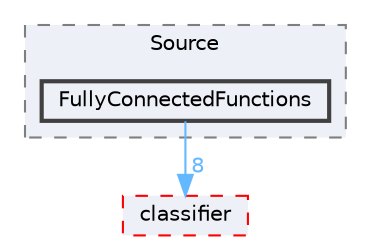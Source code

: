 digraph "Face_Access_inferencing/src/edge-impulse-sdk/CMSIS/NN/Source/FullyConnectedFunctions"
{
 // LATEX_PDF_SIZE
  bgcolor="transparent";
  edge [fontname=Helvetica,fontsize=10,labelfontname=Helvetica,labelfontsize=10];
  node [fontname=Helvetica,fontsize=10,shape=box,height=0.2,width=0.4];
  compound=true
  subgraph clusterdir_9eb74fd60140a783a426b4fdae9534ae {
    graph [ bgcolor="#edf0f7", pencolor="grey50", label="Source", fontname=Helvetica,fontsize=10 style="filled,dashed", URL="dir_9eb74fd60140a783a426b4fdae9534ae.html",tooltip=""]
  dir_43364179c9d11c0f4ff8149a71d39771 [label="FullyConnectedFunctions", fillcolor="#edf0f7", color="grey25", style="filled,bold", URL="dir_43364179c9d11c0f4ff8149a71d39771.html",tooltip=""];
  }
  dir_23fbe5a3fb0933f31748c7066d658296 [label="classifier", fillcolor="#edf0f7", color="red", style="filled,dashed", URL="dir_23fbe5a3fb0933f31748c7066d658296.html",tooltip=""];
  dir_43364179c9d11c0f4ff8149a71d39771->dir_23fbe5a3fb0933f31748c7066d658296 [headlabel="8", labeldistance=1.5 headhref="dir_000118_000048.html" href="dir_000118_000048.html" color="steelblue1" fontcolor="steelblue1"];
}

